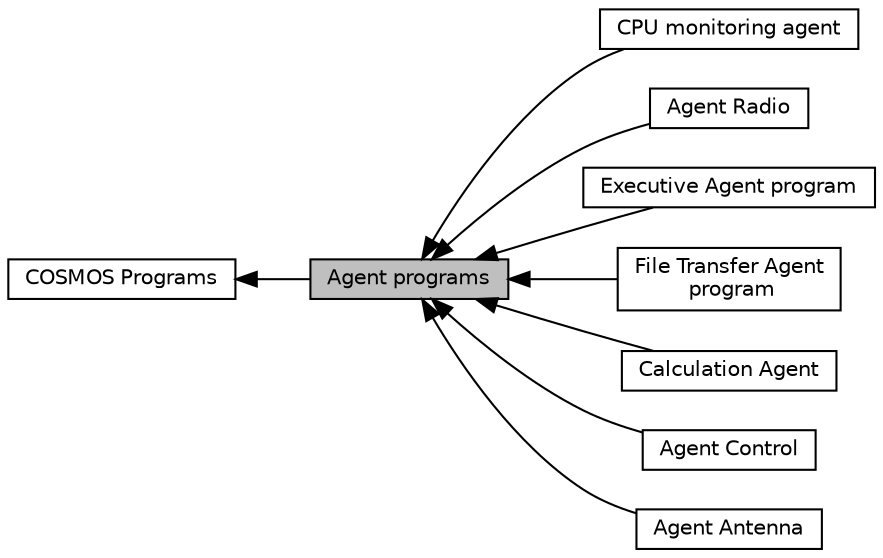 digraph "Agent programs"
{
  edge [fontname="Helvetica",fontsize="10",labelfontname="Helvetica",labelfontsize="10"];
  node [fontname="Helvetica",fontsize="10",shape=record];
  rankdir=LR;
  Node3 [label="CPU monitoring agent",height=0.2,width=0.4,color="black", fillcolor="white", style="filled",URL="$group__agent__cpu.html"];
  Node8 [label="Agent Radio",height=0.2,width=0.4,color="black", fillcolor="white", style="filled",URL="$group__agent__radio.html"];
  Node1 [label="COSMOS Programs",height=0.2,width=0.4,color="black", fillcolor="white", style="filled",URL="$group__programs.html"];
  Node4 [label="Executive Agent program",height=0.2,width=0.4,color="black", fillcolor="white", style="filled",URL="$group__agent__exec.html"];
  Node0 [label="Agent programs",height=0.2,width=0.4,color="black", fillcolor="grey75", style="filled", fontcolor="black"];
  Node5 [label="File Transfer Agent\l program",height=0.2,width=0.4,color="black", fillcolor="white", style="filled",URL="$group__agent__file.html"];
  Node2 [label="Calculation Agent",height=0.2,width=0.4,color="black", fillcolor="white", style="filled",URL="$group__agent__calc.html"];
  Node7 [label="Agent Control",height=0.2,width=0.4,color="black", fillcolor="white", style="filled",URL="$group__agent__control.html"];
  Node6 [label="Agent Antenna",height=0.2,width=0.4,color="black", fillcolor="white", style="filled",URL="$group__agent__antenna.html"];
  Node1->Node0 [shape=plaintext, dir="back", style="solid"];
  Node0->Node2 [shape=plaintext, dir="back", style="solid"];
  Node0->Node3 [shape=plaintext, dir="back", style="solid"];
  Node0->Node4 [shape=plaintext, dir="back", style="solid"];
  Node0->Node5 [shape=plaintext, dir="back", style="solid"];
  Node0->Node6 [shape=plaintext, dir="back", style="solid"];
  Node0->Node7 [shape=plaintext, dir="back", style="solid"];
  Node0->Node8 [shape=plaintext, dir="back", style="solid"];
}
